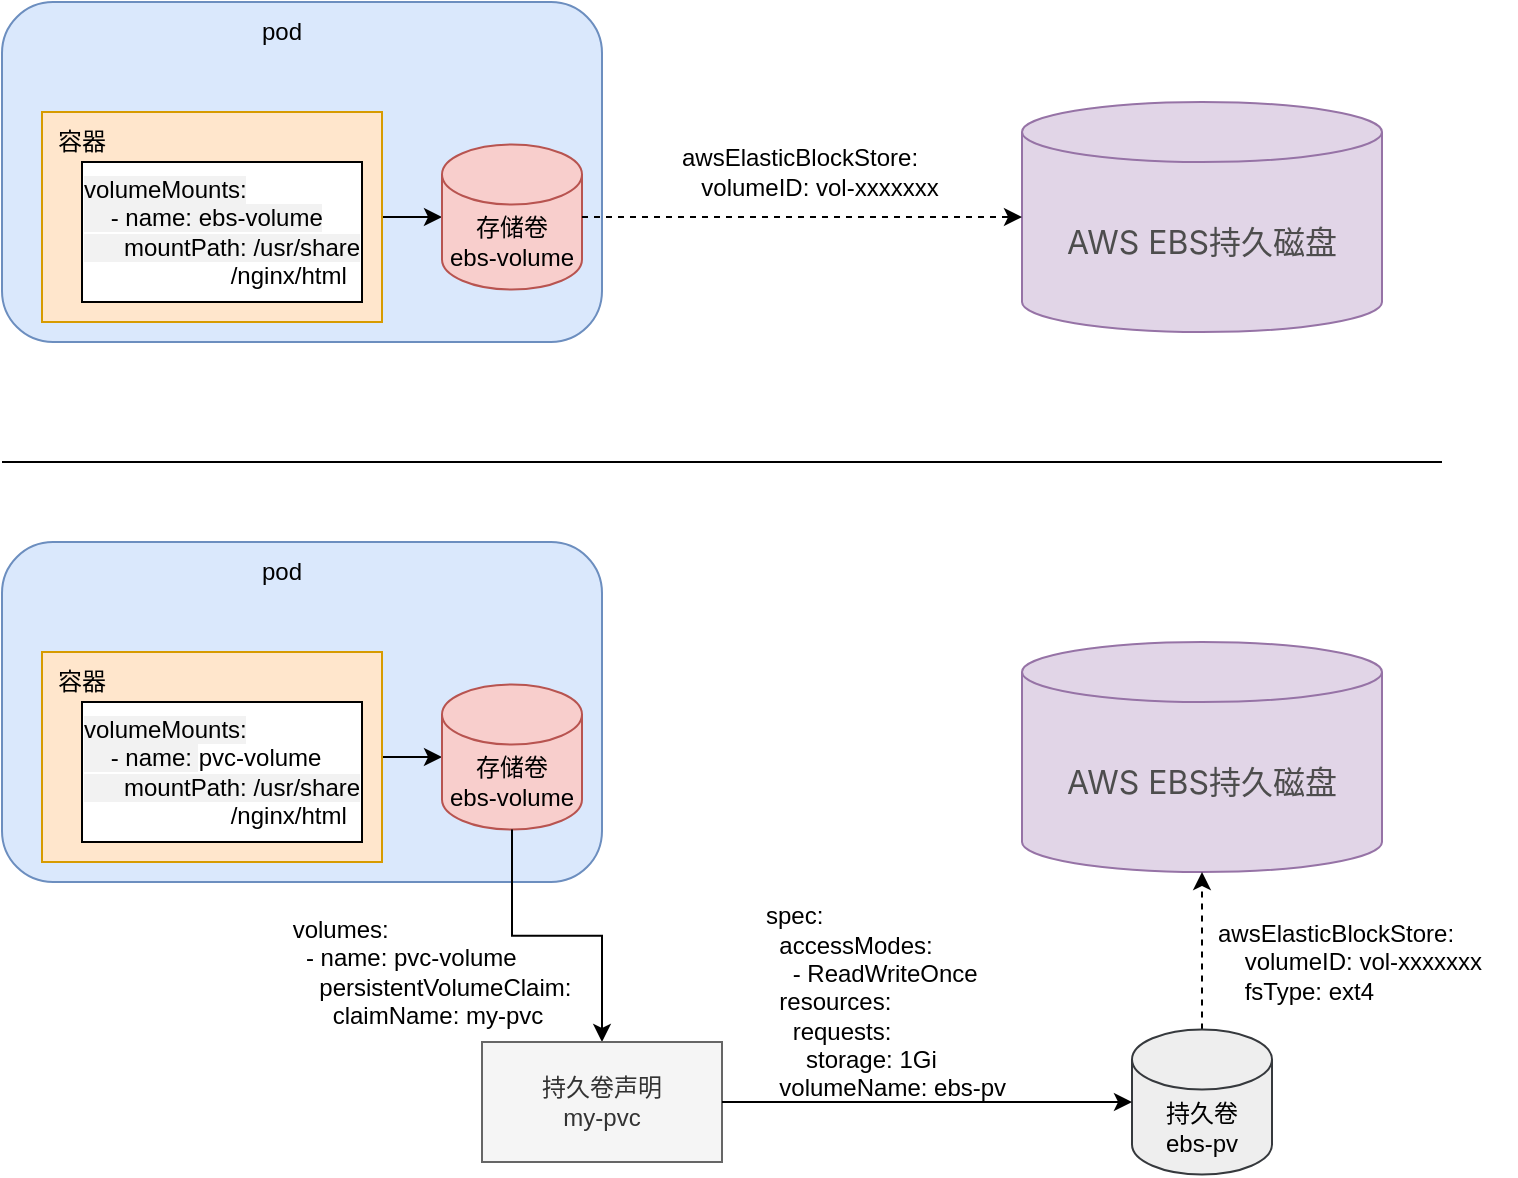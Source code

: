 <mxfile version="26.2.14">
  <diagram name="第 1 页" id="hzgeKIVSQyJ2sHq0_jEK">
    <mxGraphModel dx="1018" dy="689" grid="1" gridSize="10" guides="1" tooltips="1" connect="1" arrows="1" fold="1" page="1" pageScale="1" pageWidth="827" pageHeight="1169" math="0" shadow="0">
      <root>
        <mxCell id="0" />
        <mxCell id="1" parent="0" />
        <mxCell id="7dZvwmrXYKT28rzgf9l6-1" value="" style="rounded=1;whiteSpace=wrap;html=1;fillColor=#dae8fc;strokeColor=#6c8ebf;" vertex="1" parent="1">
          <mxGeometry x="54" y="170" width="300" height="170" as="geometry" />
        </mxCell>
        <mxCell id="7dZvwmrXYKT28rzgf9l6-9" style="edgeStyle=orthogonalEdgeStyle;rounded=0;orthogonalLoop=1;jettySize=auto;html=1;" edge="1" parent="1" source="7dZvwmrXYKT28rzgf9l6-2" target="7dZvwmrXYKT28rzgf9l6-7">
          <mxGeometry relative="1" as="geometry" />
        </mxCell>
        <mxCell id="7dZvwmrXYKT28rzgf9l6-2" value="" style="rounded=0;whiteSpace=wrap;html=1;fillColor=#ffe6cc;strokeColor=#d79b00;" vertex="1" parent="1">
          <mxGeometry x="74" y="225" width="170" height="105" as="geometry" />
        </mxCell>
        <mxCell id="7dZvwmrXYKT28rzgf9l6-3" value="" style="rounded=0;whiteSpace=wrap;html=1;" vertex="1" parent="1">
          <mxGeometry x="94" y="250" width="140" height="70" as="geometry" />
        </mxCell>
        <mxCell id="7dZvwmrXYKT28rzgf9l6-4" value="容器" style="text;html=1;align=center;verticalAlign=middle;whiteSpace=wrap;rounded=0;" vertex="1" parent="1">
          <mxGeometry x="64" y="225" width="60" height="30" as="geometry" />
        </mxCell>
        <mxCell id="7dZvwmrXYKT28rzgf9l6-5" value="pod" style="text;html=1;align=center;verticalAlign=middle;whiteSpace=wrap;rounded=0;" vertex="1" parent="1">
          <mxGeometry x="164" y="170" width="60" height="30" as="geometry" />
        </mxCell>
        <mxCell id="7dZvwmrXYKT28rzgf9l6-6" value="&lt;span style=&quot;background-color: light-dark(#ffffff, var(--ge-dark-color, #121212));&quot;&gt;&lt;span style=&quot;font-variant-ligatures: no-common-ligatures; white-space: pre; background-color: rgba(0, 0, 0, 0.05);&quot;&gt;volumeMounts:&lt;/span&gt;&lt;br style=&quot;font-variant-ligatures: no-common-ligatures; white-space: pre; background-color: rgba(0, 0, 0, 0.05);&quot;&gt;&lt;span style=&quot;font-variant-ligatures: no-common-ligatures; white-space: pre; background-color: rgba(0, 0, 0, 0.05);&quot;&gt;    - name: ebs-volume&lt;/span&gt;&lt;br style=&quot;font-variant-ligatures: no-common-ligatures; white-space: pre; background-color: rgba(0, 0, 0, 0.05);&quot;&gt;&lt;span style=&quot;font-variant-ligatures: no-common-ligatures; white-space: pre; background-color: rgba(0, 0, 0, 0.05);&quot;&gt;      mountPath: /usr/share&lt;/span&gt;&lt;/span&gt;&lt;div&gt;&lt;span style=&quot;font-variant-ligatures: no-common-ligatures; white-space: pre; background-color: light-dark(#ffffff, var(--ge-dark-color, #121212));&quot;&gt;                      /nginx/html&lt;/span&gt;&lt;/div&gt;" style="text;html=1;align=left;verticalAlign=middle;whiteSpace=wrap;rounded=0;" vertex="1" parent="1">
          <mxGeometry x="93" y="255" width="150" height="60" as="geometry" />
        </mxCell>
        <mxCell id="7dZvwmrXYKT28rzgf9l6-7" value="存储卷&lt;div&gt;&lt;span style=&quot;font-variant-ligatures: no-common-ligatures; text-align: start; white-space: pre;&quot;&gt;&lt;font style=&quot;&quot;&gt;ebs-volume&lt;/font&gt;&lt;/span&gt;&lt;/div&gt;" style="shape=cylinder3;whiteSpace=wrap;html=1;boundedLbl=1;backgroundOutline=1;size=15;fillColor=#f8cecc;strokeColor=#b85450;" vertex="1" parent="1">
          <mxGeometry x="274" y="241.25" width="70" height="72.5" as="geometry" />
        </mxCell>
        <mxCell id="7dZvwmrXYKT28rzgf9l6-10" value="&lt;span style=&quot;color: rgb(77, 77, 77); font-family: -apple-system, &amp;quot;SF UI Text&amp;quot;, Arial, &amp;quot;PingFang SC&amp;quot;, &amp;quot;Hiragino Sans GB&amp;quot;, &amp;quot;Microsoft YaHei&amp;quot;, &amp;quot;WenQuanYi Micro Hei&amp;quot;, sans-serif; font-size: 16px; font-variant-ligatures: no-common-ligatures; text-align: start;&quot;&gt;AWS EBS持久磁盘&lt;/span&gt;" style="shape=cylinder3;whiteSpace=wrap;html=1;boundedLbl=1;backgroundOutline=1;size=15;fillColor=#e1d5e7;strokeColor=#9673a6;" vertex="1" parent="1">
          <mxGeometry x="564" y="220" width="180" height="115" as="geometry" />
        </mxCell>
        <mxCell id="7dZvwmrXYKT28rzgf9l6-11" style="edgeStyle=orthogonalEdgeStyle;rounded=0;orthogonalLoop=1;jettySize=auto;html=1;entryX=0;entryY=0.5;entryDx=0;entryDy=0;entryPerimeter=0;dashed=1;" edge="1" parent="1" source="7dZvwmrXYKT28rzgf9l6-7" target="7dZvwmrXYKT28rzgf9l6-10">
          <mxGeometry relative="1" as="geometry" />
        </mxCell>
        <mxCell id="7dZvwmrXYKT28rzgf9l6-12" value="&lt;span style=&quot;font-variant-ligatures: no-common-ligatures; text-align: start; white-space: pre; background-color: rgb(255, 255, 255);&quot;&gt;&lt;font face=&quot;Helvetica&quot; style=&quot;&quot;&gt;awsElasticBlockStore:&lt;br&gt;      volumeID: vol-xxxxxxx&lt;/font&gt;&lt;/span&gt;" style="text;html=1;align=center;verticalAlign=middle;whiteSpace=wrap;rounded=0;" vertex="1" parent="1">
          <mxGeometry x="387.5" y="240" width="130" height="30" as="geometry" />
        </mxCell>
        <mxCell id="7dZvwmrXYKT28rzgf9l6-13" value="" style="rounded=1;whiteSpace=wrap;html=1;fillColor=#dae8fc;strokeColor=#6c8ebf;" vertex="1" parent="1">
          <mxGeometry x="54" y="440" width="300" height="170" as="geometry" />
        </mxCell>
        <mxCell id="7dZvwmrXYKT28rzgf9l6-14" style="edgeStyle=orthogonalEdgeStyle;rounded=0;orthogonalLoop=1;jettySize=auto;html=1;" edge="1" parent="1" source="7dZvwmrXYKT28rzgf9l6-15" target="7dZvwmrXYKT28rzgf9l6-20">
          <mxGeometry relative="1" as="geometry" />
        </mxCell>
        <mxCell id="7dZvwmrXYKT28rzgf9l6-15" value="" style="rounded=0;whiteSpace=wrap;html=1;fillColor=#ffe6cc;strokeColor=#d79b00;" vertex="1" parent="1">
          <mxGeometry x="74" y="495" width="170" height="105" as="geometry" />
        </mxCell>
        <mxCell id="7dZvwmrXYKT28rzgf9l6-16" value="" style="rounded=0;whiteSpace=wrap;html=1;" vertex="1" parent="1">
          <mxGeometry x="94" y="520" width="140" height="70" as="geometry" />
        </mxCell>
        <mxCell id="7dZvwmrXYKT28rzgf9l6-17" value="容器" style="text;html=1;align=center;verticalAlign=middle;whiteSpace=wrap;rounded=0;" vertex="1" parent="1">
          <mxGeometry x="64" y="495" width="60" height="30" as="geometry" />
        </mxCell>
        <mxCell id="7dZvwmrXYKT28rzgf9l6-18" value="pod" style="text;html=1;align=center;verticalAlign=middle;whiteSpace=wrap;rounded=0;" vertex="1" parent="1">
          <mxGeometry x="164" y="440" width="60" height="30" as="geometry" />
        </mxCell>
        <mxCell id="7dZvwmrXYKT28rzgf9l6-19" value="&lt;span style=&quot;background-color: light-dark(#ffffff, var(--ge-dark-color, #121212));&quot;&gt;&lt;span style=&quot;font-variant-ligatures: no-common-ligatures; white-space: pre; background-color: rgba(0, 0, 0, 0.05);&quot;&gt;volumeMounts:&lt;/span&gt;&lt;br style=&quot;font-variant-ligatures: no-common-ligatures; white-space: pre; background-color: rgba(0, 0, 0, 0.05);&quot;&gt;&lt;span style=&quot;font-variant-ligatures: no-common-ligatures; white-space: pre; background-color: rgba(0, 0, 0, 0.05);&quot;&gt;    - name: &lt;/span&gt;&lt;span style=&quot;font-variant-ligatures: no-common-ligatures; white-space: pre;&quot;&gt;pvc-volume&lt;/span&gt;&lt;br style=&quot;font-variant-ligatures: no-common-ligatures; white-space: pre; background-color: rgba(0, 0, 0, 0.05);&quot;&gt;&lt;span style=&quot;font-variant-ligatures: no-common-ligatures; white-space: pre; background-color: rgba(0, 0, 0, 0.05);&quot;&gt;      mountPath: /usr/share&lt;/span&gt;&lt;/span&gt;&lt;div&gt;&lt;span style=&quot;font-variant-ligatures: no-common-ligatures; white-space: pre; background-color: light-dark(#ffffff, var(--ge-dark-color, #121212));&quot;&gt;                      /nginx/html&lt;/span&gt;&lt;/div&gt;" style="text;html=1;align=left;verticalAlign=middle;whiteSpace=wrap;rounded=0;" vertex="1" parent="1">
          <mxGeometry x="93" y="525" width="150" height="60" as="geometry" />
        </mxCell>
        <mxCell id="7dZvwmrXYKT28rzgf9l6-20" value="存储卷&lt;div&gt;&lt;span style=&quot;font-variant-ligatures: no-common-ligatures; text-align: start; white-space: pre;&quot;&gt;&lt;font style=&quot;&quot;&gt;ebs-volume&lt;/font&gt;&lt;/span&gt;&lt;/div&gt;" style="shape=cylinder3;whiteSpace=wrap;html=1;boundedLbl=1;backgroundOutline=1;size=15;fillColor=#f8cecc;strokeColor=#b85450;" vertex="1" parent="1">
          <mxGeometry x="274" y="511.25" width="70" height="72.5" as="geometry" />
        </mxCell>
        <mxCell id="7dZvwmrXYKT28rzgf9l6-21" value="&lt;span style=&quot;color: rgb(77, 77, 77); font-family: -apple-system, &amp;quot;SF UI Text&amp;quot;, Arial, &amp;quot;PingFang SC&amp;quot;, &amp;quot;Hiragino Sans GB&amp;quot;, &amp;quot;Microsoft YaHei&amp;quot;, &amp;quot;WenQuanYi Micro Hei&amp;quot;, sans-serif; font-size: 16px; font-variant-ligatures: no-common-ligatures; text-align: start;&quot;&gt;AWS EBS持久磁盘&lt;/span&gt;" style="shape=cylinder3;whiteSpace=wrap;html=1;boundedLbl=1;backgroundOutline=1;size=15;fillColor=#e1d5e7;strokeColor=#9673a6;" vertex="1" parent="1">
          <mxGeometry x="564" y="490" width="180" height="115" as="geometry" />
        </mxCell>
        <mxCell id="7dZvwmrXYKT28rzgf9l6-22" style="edgeStyle=orthogonalEdgeStyle;rounded=0;orthogonalLoop=1;jettySize=auto;html=1;entryX=0.5;entryY=0;entryDx=0;entryDy=0;" edge="1" parent="1" source="7dZvwmrXYKT28rzgf9l6-20" target="7dZvwmrXYKT28rzgf9l6-25">
          <mxGeometry relative="1" as="geometry" />
        </mxCell>
        <mxCell id="7dZvwmrXYKT28rzgf9l6-23" value="&lt;div style=&quot;text-align: start;&quot;&gt;&lt;span style=&quot;font-variant-ligatures: no-common-ligatures; white-space: pre;&quot;&gt;volumes:&lt;br/&gt;  - name: pvc-volume&lt;br/&gt;    persistentVolumeClaim:&lt;br/&gt;      claimName: my-pvc&lt;/span&gt;&lt;/div&gt;" style="text;html=1;align=center;verticalAlign=middle;whiteSpace=wrap;rounded=0;" vertex="1" parent="1">
          <mxGeometry x="204" y="640" width="130" height="30" as="geometry" />
        </mxCell>
        <mxCell id="7dZvwmrXYKT28rzgf9l6-24" value="" style="endArrow=none;html=1;rounded=0;" edge="1" parent="1">
          <mxGeometry width="50" height="50" relative="1" as="geometry">
            <mxPoint x="54" y="400" as="sourcePoint" />
            <mxPoint x="774" y="400" as="targetPoint" />
          </mxGeometry>
        </mxCell>
        <mxCell id="7dZvwmrXYKT28rzgf9l6-25" value="持久卷声明&lt;div&gt;my-pvc&lt;/div&gt;" style="rounded=0;whiteSpace=wrap;html=1;fillColor=#f5f5f5;fontColor=#333333;strokeColor=#666666;" vertex="1" parent="1">
          <mxGeometry x="294" y="690" width="120" height="60" as="geometry" />
        </mxCell>
        <mxCell id="7dZvwmrXYKT28rzgf9l6-29" value="" style="edgeStyle=orthogonalEdgeStyle;rounded=0;orthogonalLoop=1;jettySize=auto;html=1;dashed=1;" edge="1" parent="1" source="7dZvwmrXYKT28rzgf9l6-26" target="7dZvwmrXYKT28rzgf9l6-21">
          <mxGeometry relative="1" as="geometry" />
        </mxCell>
        <mxCell id="7dZvwmrXYKT28rzgf9l6-26" value="持久卷&lt;div&gt;&lt;span style=&quot;font-variant-ligatures: no-common-ligatures; text-align: start; white-space: pre;&quot;&gt;&lt;font style=&quot;&quot;&gt;ebs-pv&lt;/font&gt;&lt;/span&gt;&lt;/div&gt;" style="shape=cylinder3;whiteSpace=wrap;html=1;boundedLbl=1;backgroundOutline=1;size=15;fillColor=#eeeeee;strokeColor=#36393d;" vertex="1" parent="1">
          <mxGeometry x="619" y="683.75" width="70" height="72.5" as="geometry" />
        </mxCell>
        <mxCell id="7dZvwmrXYKT28rzgf9l6-27" style="edgeStyle=orthogonalEdgeStyle;rounded=0;orthogonalLoop=1;jettySize=auto;html=1;entryX=0;entryY=0.5;entryDx=0;entryDy=0;entryPerimeter=0;" edge="1" parent="1" source="7dZvwmrXYKT28rzgf9l6-25" target="7dZvwmrXYKT28rzgf9l6-26">
          <mxGeometry relative="1" as="geometry" />
        </mxCell>
        <mxCell id="7dZvwmrXYKT28rzgf9l6-28" value="&lt;div&gt;spec:&lt;/div&gt;&lt;div&gt;&amp;nbsp; accessModes:&lt;/div&gt;&lt;div&gt;&amp;nbsp; &amp;nbsp; - ReadWriteOnce&lt;/div&gt;&lt;div&gt;&amp;nbsp; resources:&lt;/div&gt;&lt;div&gt;&amp;nbsp; &amp;nbsp; requests:&lt;/div&gt;&lt;div&gt;&amp;nbsp; &amp;nbsp; &amp;nbsp; storage: 1Gi&lt;/div&gt;&lt;div&gt;&amp;nbsp; volumeName: ebs-pv&lt;/div&gt;" style="text;html=1;align=left;verticalAlign=middle;whiteSpace=wrap;rounded=0;" vertex="1" parent="1">
          <mxGeometry x="434" y="620" width="160" height="100" as="geometry" />
        </mxCell>
        <mxCell id="7dZvwmrXYKT28rzgf9l6-30" value="&lt;div&gt;awsElasticBlockStore:&lt;/div&gt;&lt;div style=&quot;&quot;&gt;&amp;nbsp; &amp;nbsp; volumeID: vol-xxxxxxx&amp;nbsp;&lt;/div&gt;&lt;div&gt;&amp;nbsp; &amp;nbsp; fsType: ext4&lt;/div&gt;" style="text;html=1;align=left;verticalAlign=middle;whiteSpace=wrap;rounded=0;" vertex="1" parent="1">
          <mxGeometry x="660" y="620" width="151" height="60" as="geometry" />
        </mxCell>
      </root>
    </mxGraphModel>
  </diagram>
</mxfile>
